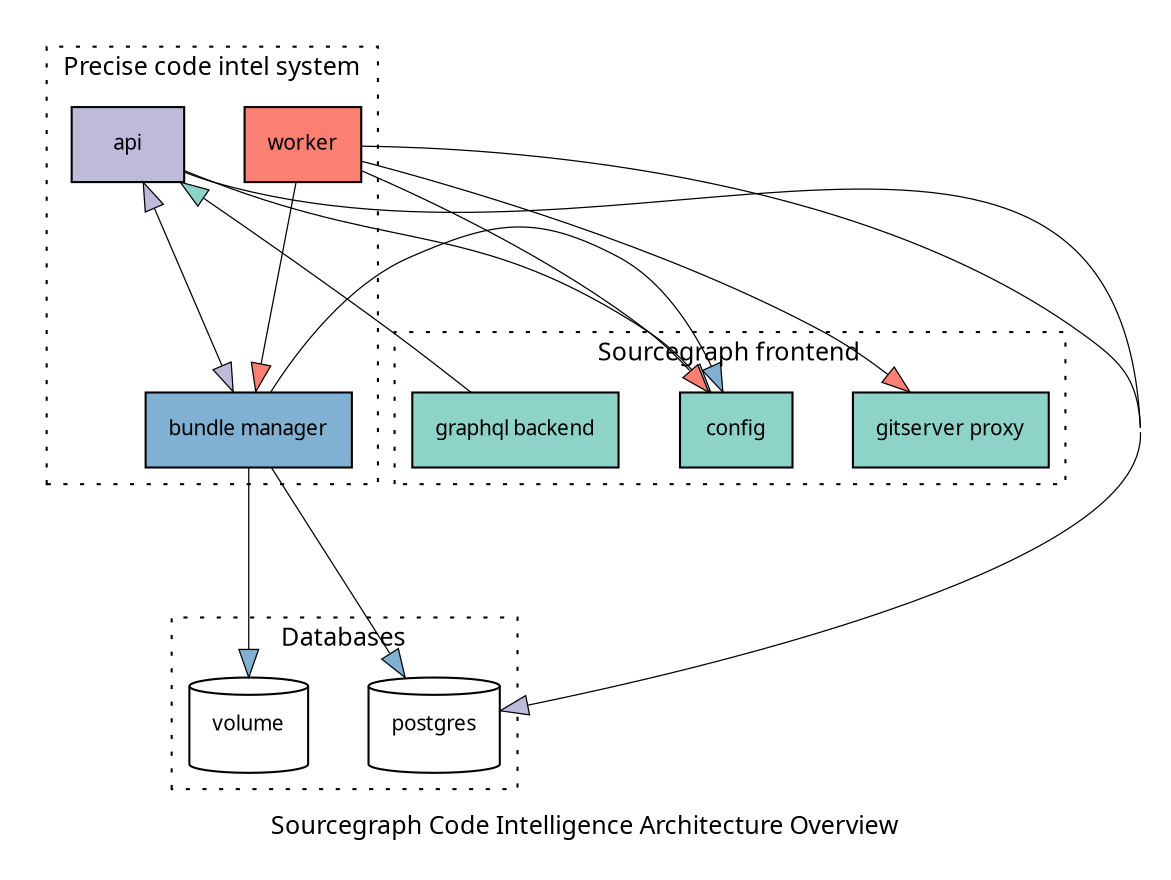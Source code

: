 digraph architecture {
    label="Sourcegraph Code Intelligence Architecture Overview"
    rankdir=TD
    ratio=fill
    concentrate=true
    ranksep=1.4
    nodesep=0.4
    stylesheet="/assets/architecture.css"

    graph [
        fontname="Iosevka"
        fontsize=12
        pad=0.2
    ]

    node [
        colorscheme="set312"
        style="filled"
        fillcolor="white"
        shape="rectangle"
        fontname="Iosevka"
        fontsize=10
        margin=0.15
        target="_blank"
    ]

    edge [
        colorscheme="set312"
        penwidth=0.6
        arrowtail=invis
        arrowsize=1.35
    ]

    subgraph cluster_frontend {
        label="Sourcegraph frontend"
        rank="same"
        graph [style="dotted"]
        node [fillcolor="1"]

        frontend_graphqlbackend [
            label="graphql backend"
        ]

        frontend_gitserver_proxy [
            label="gitserver proxy"
        ]

        frontend_config [
            label="config"
        ]
    }

    subgraph cluster_services {
        label="Precise code intel system"
        rank="same"
        graph [style="dotted"]
        node [fillcolor="2"]

        api_server [
            label="api"
            fillcolor="3"
            URL="https://github.com/sourcegraph/sourcegraph/tree/master/cmd/lsif-server/precise-code-intel/src/server"
        ]
        worker [
            label="worker"
            fillcolor="4"
            URL="https://github.com/sourcegraph/sourcegraph/tree/master/cmd/lsif-server/precise-code-intel/src/worker"
        ]
        bundle_manager [
            label="bundle manager"
            fillcolor="5"
            URL="https://github.com/sourcegraph/sourcegraph/tree/master/cmd/lsif-server/precise-code-intel/src/bundle-manager"
        ]
    }

    subgraph cluster_databases {
        label="Databases"
        rank="same"
        graph [style="dotted"]
        node [shape="cylinder"]

        postgres [label="postgres"]
        volume [label="volume"]
    }

    frontend_graphqlbackend -> {
        api_server
    } [
        fillcolor="1"
    ]

    api_server -> {
        bundle_manager,
        postgres,
        frontend_config
    } [
        fillcolor="3"
    ]

    worker -> {
        bundle_manager,
        postgres,
        frontend_gitserver_proxy,
        frontend_config
    } [
        fillcolor="4"
    ]

    bundle_manager -> {
        api_server,
        volume,
        postgres,
        frontend_config
    } [
        fillcolor="5"
    ]
}
